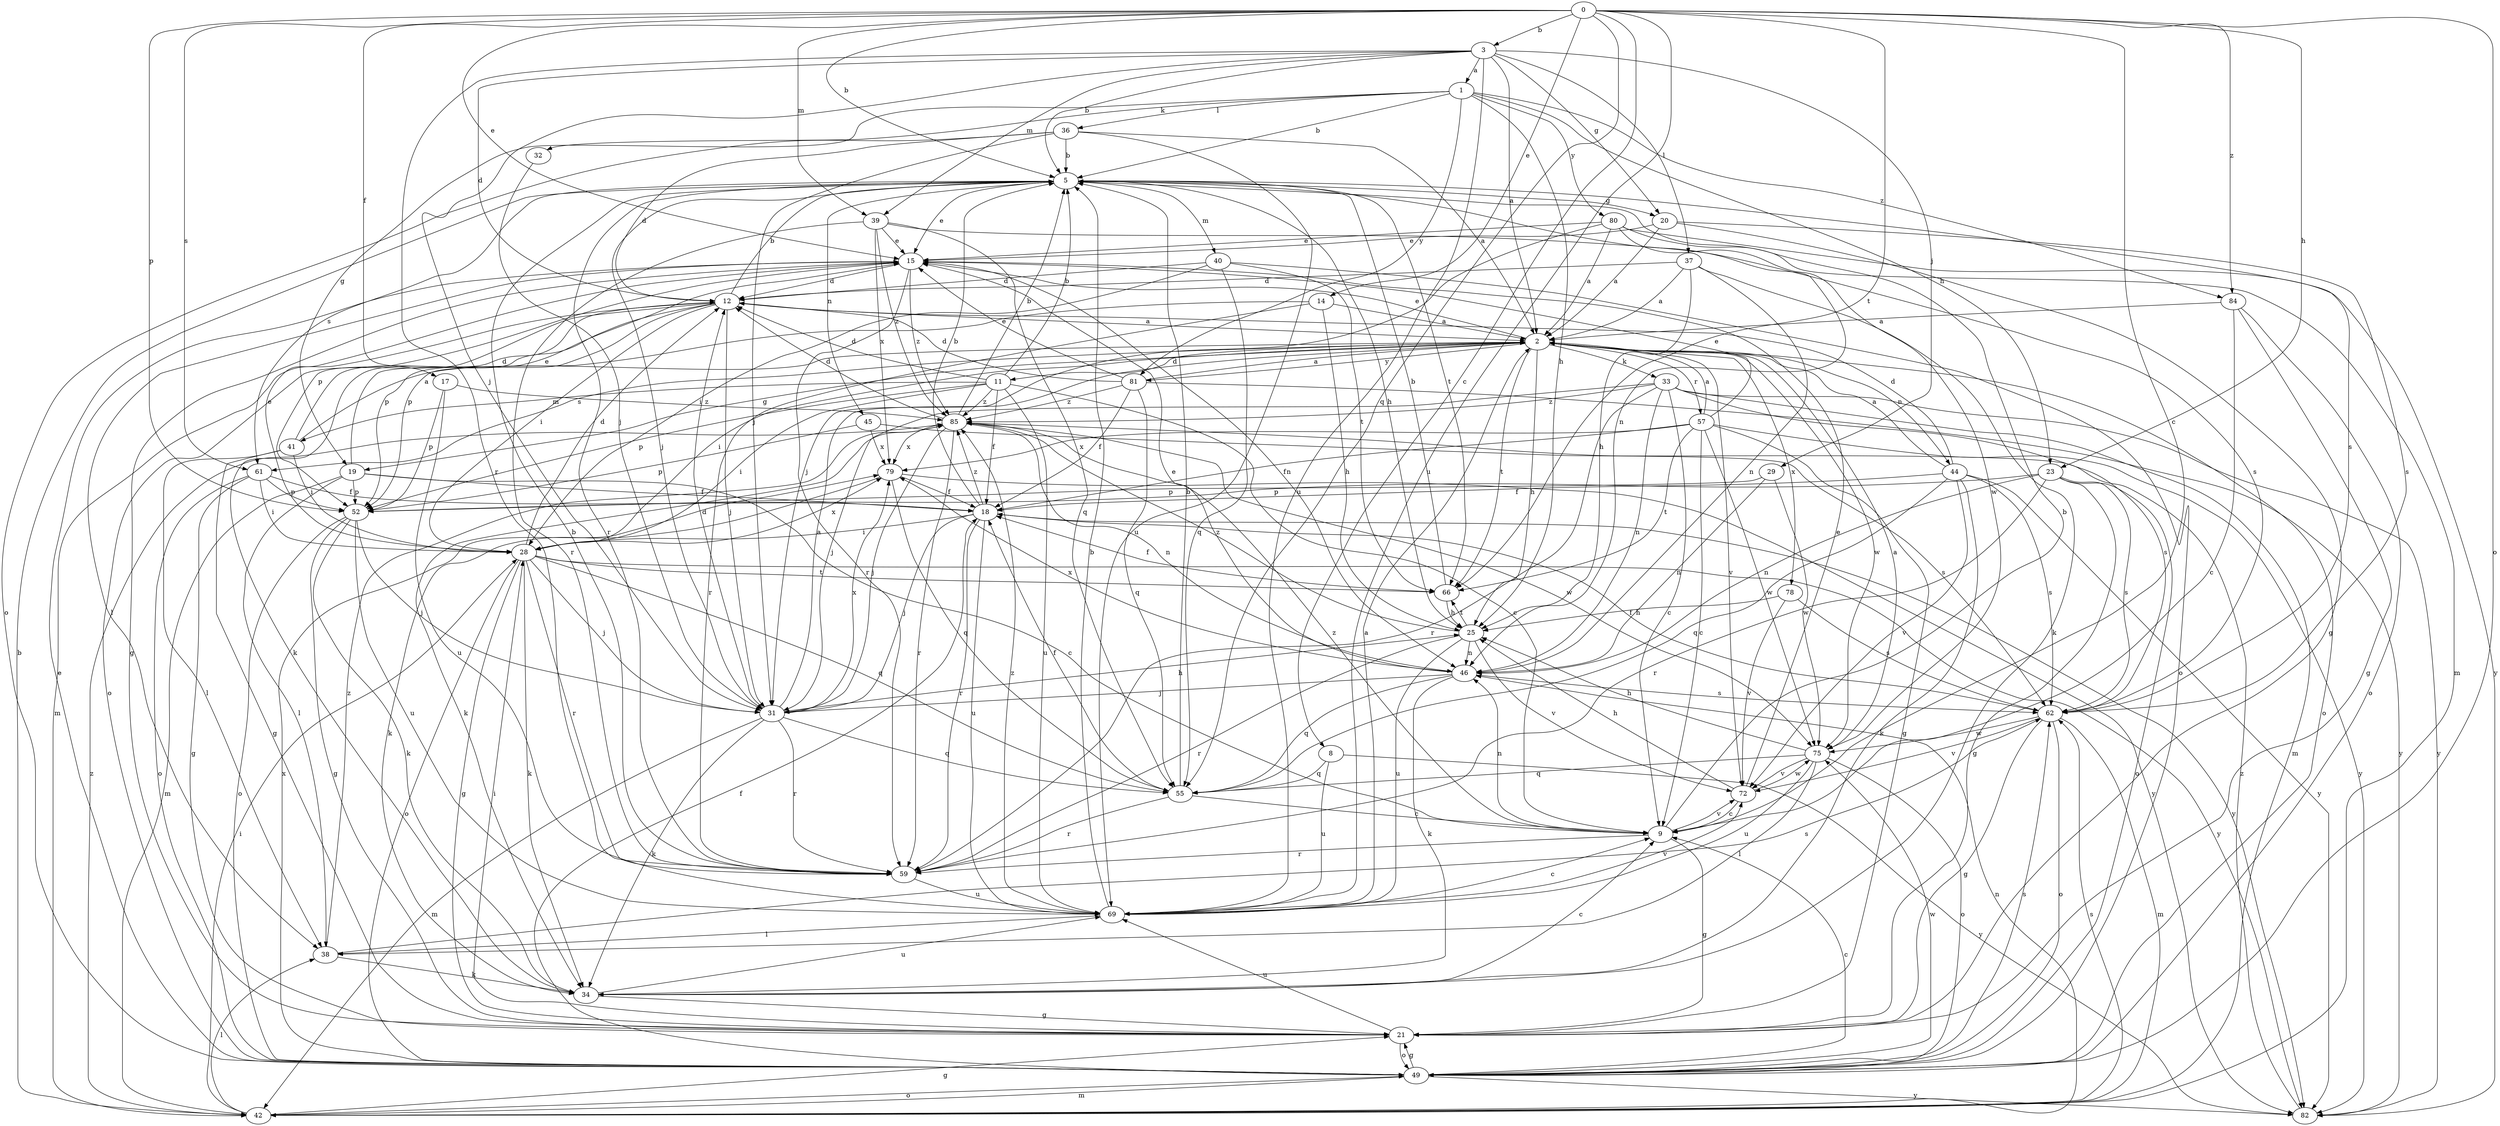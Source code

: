 strict digraph  {
0;
1;
2;
3;
5;
8;
9;
11;
12;
14;
15;
17;
18;
19;
20;
21;
23;
25;
28;
29;
31;
32;
33;
34;
36;
37;
38;
39;
40;
41;
42;
44;
45;
46;
49;
52;
55;
57;
59;
61;
62;
66;
69;
72;
75;
78;
79;
80;
81;
82;
84;
85;
0 -> 3  [label=b];
0 -> 5  [label=b];
0 -> 8  [label=c];
0 -> 9  [label=c];
0 -> 14  [label=e];
0 -> 15  [label=e];
0 -> 17  [label=f];
0 -> 23  [label=h];
0 -> 39  [label=m];
0 -> 49  [label=o];
0 -> 52  [label=p];
0 -> 55  [label=q];
0 -> 61  [label=s];
0 -> 66  [label=t];
0 -> 69  [label=u];
0 -> 84  [label=z];
1 -> 5  [label=b];
1 -> 19  [label=g];
1 -> 23  [label=h];
1 -> 25  [label=h];
1 -> 32  [label=k];
1 -> 36  [label=l];
1 -> 80  [label=y];
1 -> 81  [label=y];
1 -> 84  [label=z];
2 -> 11  [label=d];
2 -> 15  [label=e];
2 -> 19  [label=g];
2 -> 25  [label=h];
2 -> 28  [label=i];
2 -> 33  [label=k];
2 -> 44  [label=n];
2 -> 49  [label=o];
2 -> 57  [label=r];
2 -> 61  [label=s];
2 -> 66  [label=t];
2 -> 72  [label=v];
2 -> 75  [label=w];
2 -> 78  [label=x];
2 -> 81  [label=y];
3 -> 1  [label=a];
3 -> 2  [label=a];
3 -> 5  [label=b];
3 -> 12  [label=d];
3 -> 20  [label=g];
3 -> 29  [label=j];
3 -> 31  [label=j];
3 -> 37  [label=l];
3 -> 39  [label=m];
3 -> 59  [label=r];
3 -> 69  [label=u];
5 -> 15  [label=e];
5 -> 20  [label=g];
5 -> 25  [label=h];
5 -> 31  [label=j];
5 -> 40  [label=m];
5 -> 45  [label=n];
5 -> 46  [label=n];
5 -> 59  [label=r];
5 -> 61  [label=s];
5 -> 62  [label=s];
5 -> 66  [label=t];
8 -> 55  [label=q];
8 -> 69  [label=u];
8 -> 82  [label=y];
9 -> 5  [label=b];
9 -> 21  [label=g];
9 -> 46  [label=n];
9 -> 59  [label=r];
9 -> 72  [label=v];
9 -> 85  [label=z];
11 -> 5  [label=b];
11 -> 9  [label=c];
11 -> 12  [label=d];
11 -> 18  [label=f];
11 -> 28  [label=i];
11 -> 41  [label=m];
11 -> 52  [label=p];
11 -> 69  [label=u];
11 -> 85  [label=z];
12 -> 2  [label=a];
12 -> 5  [label=b];
12 -> 28  [label=i];
12 -> 31  [label=j];
12 -> 34  [label=k];
12 -> 42  [label=m];
12 -> 49  [label=o];
12 -> 52  [label=p];
14 -> 2  [label=a];
14 -> 25  [label=h];
14 -> 52  [label=p];
14 -> 59  [label=r];
15 -> 12  [label=d];
15 -> 21  [label=g];
15 -> 38  [label=l];
15 -> 46  [label=n];
15 -> 52  [label=p];
15 -> 59  [label=r];
15 -> 85  [label=z];
17 -> 52  [label=p];
17 -> 69  [label=u];
17 -> 85  [label=z];
18 -> 5  [label=b];
18 -> 28  [label=i];
18 -> 31  [label=j];
18 -> 59  [label=r];
18 -> 69  [label=u];
18 -> 82  [label=y];
18 -> 85  [label=z];
19 -> 9  [label=c];
19 -> 15  [label=e];
19 -> 18  [label=f];
19 -> 38  [label=l];
19 -> 42  [label=m];
19 -> 52  [label=p];
20 -> 2  [label=a];
20 -> 15  [label=e];
20 -> 21  [label=g];
20 -> 62  [label=s];
21 -> 28  [label=i];
21 -> 49  [label=o];
21 -> 69  [label=u];
23 -> 21  [label=g];
23 -> 46  [label=n];
23 -> 49  [label=o];
23 -> 52  [label=p];
23 -> 59  [label=r];
23 -> 62  [label=s];
25 -> 46  [label=n];
25 -> 59  [label=r];
25 -> 66  [label=t];
25 -> 69  [label=u];
25 -> 72  [label=v];
25 -> 85  [label=z];
28 -> 12  [label=d];
28 -> 15  [label=e];
28 -> 21  [label=g];
28 -> 31  [label=j];
28 -> 34  [label=k];
28 -> 49  [label=o];
28 -> 55  [label=q];
28 -> 59  [label=r];
28 -> 66  [label=t];
28 -> 79  [label=x];
28 -> 82  [label=y];
29 -> 46  [label=n];
29 -> 52  [label=p];
29 -> 75  [label=w];
31 -> 2  [label=a];
31 -> 12  [label=d];
31 -> 25  [label=h];
31 -> 34  [label=k];
31 -> 42  [label=m];
31 -> 55  [label=q];
31 -> 59  [label=r];
31 -> 79  [label=x];
32 -> 31  [label=j];
33 -> 9  [label=c];
33 -> 31  [label=j];
33 -> 42  [label=m];
33 -> 46  [label=n];
33 -> 59  [label=r];
33 -> 62  [label=s];
33 -> 82  [label=y];
33 -> 85  [label=z];
34 -> 9  [label=c];
34 -> 21  [label=g];
34 -> 69  [label=u];
36 -> 2  [label=a];
36 -> 5  [label=b];
36 -> 12  [label=d];
36 -> 31  [label=j];
36 -> 49  [label=o];
36 -> 69  [label=u];
37 -> 2  [label=a];
37 -> 12  [label=d];
37 -> 25  [label=h];
37 -> 34  [label=k];
37 -> 46  [label=n];
38 -> 34  [label=k];
38 -> 62  [label=s];
38 -> 85  [label=z];
39 -> 15  [label=e];
39 -> 55  [label=q];
39 -> 59  [label=r];
39 -> 62  [label=s];
39 -> 79  [label=x];
39 -> 85  [label=z];
40 -> 12  [label=d];
40 -> 28  [label=i];
40 -> 49  [label=o];
40 -> 55  [label=q];
40 -> 66  [label=t];
41 -> 2  [label=a];
41 -> 12  [label=d];
41 -> 21  [label=g];
41 -> 28  [label=i];
41 -> 38  [label=l];
42 -> 5  [label=b];
42 -> 21  [label=g];
42 -> 28  [label=i];
42 -> 38  [label=l];
42 -> 46  [label=n];
42 -> 49  [label=o];
42 -> 62  [label=s];
42 -> 85  [label=z];
44 -> 2  [label=a];
44 -> 12  [label=d];
44 -> 18  [label=f];
44 -> 34  [label=k];
44 -> 55  [label=q];
44 -> 62  [label=s];
44 -> 72  [label=v];
44 -> 82  [label=y];
45 -> 52  [label=p];
45 -> 62  [label=s];
45 -> 79  [label=x];
46 -> 15  [label=e];
46 -> 31  [label=j];
46 -> 34  [label=k];
46 -> 55  [label=q];
46 -> 62  [label=s];
46 -> 79  [label=x];
49 -> 9  [label=c];
49 -> 15  [label=e];
49 -> 18  [label=f];
49 -> 21  [label=g];
49 -> 42  [label=m];
49 -> 62  [label=s];
49 -> 75  [label=w];
49 -> 79  [label=x];
49 -> 82  [label=y];
52 -> 21  [label=g];
52 -> 31  [label=j];
52 -> 34  [label=k];
52 -> 49  [label=o];
52 -> 69  [label=u];
55 -> 5  [label=b];
55 -> 9  [label=c];
55 -> 18  [label=f];
55 -> 59  [label=r];
57 -> 2  [label=a];
57 -> 9  [label=c];
57 -> 15  [label=e];
57 -> 18  [label=f];
57 -> 21  [label=g];
57 -> 66  [label=t];
57 -> 75  [label=w];
57 -> 79  [label=x];
57 -> 82  [label=y];
59 -> 5  [label=b];
59 -> 69  [label=u];
61 -> 18  [label=f];
61 -> 21  [label=g];
61 -> 28  [label=i];
61 -> 49  [label=o];
61 -> 52  [label=p];
62 -> 18  [label=f];
62 -> 21  [label=g];
62 -> 42  [label=m];
62 -> 49  [label=o];
62 -> 72  [label=v];
62 -> 75  [label=w];
66 -> 5  [label=b];
66 -> 18  [label=f];
66 -> 25  [label=h];
69 -> 2  [label=a];
69 -> 5  [label=b];
69 -> 9  [label=c];
69 -> 38  [label=l];
69 -> 72  [label=v];
69 -> 85  [label=z];
72 -> 9  [label=c];
72 -> 15  [label=e];
72 -> 25  [label=h];
72 -> 75  [label=w];
75 -> 2  [label=a];
75 -> 25  [label=h];
75 -> 38  [label=l];
75 -> 49  [label=o];
75 -> 55  [label=q];
75 -> 69  [label=u];
75 -> 72  [label=v];
78 -> 25  [label=h];
78 -> 62  [label=s];
78 -> 72  [label=v];
79 -> 18  [label=f];
79 -> 34  [label=k];
79 -> 55  [label=q];
79 -> 82  [label=y];
80 -> 2  [label=a];
80 -> 15  [label=e];
80 -> 31  [label=j];
80 -> 42  [label=m];
80 -> 75  [label=w];
80 -> 82  [label=y];
81 -> 2  [label=a];
81 -> 12  [label=d];
81 -> 15  [label=e];
81 -> 18  [label=f];
81 -> 55  [label=q];
81 -> 82  [label=y];
81 -> 85  [label=z];
82 -> 85  [label=z];
84 -> 2  [label=a];
84 -> 9  [label=c];
84 -> 21  [label=g];
84 -> 49  [label=o];
85 -> 5  [label=b];
85 -> 12  [label=d];
85 -> 31  [label=j];
85 -> 34  [label=k];
85 -> 46  [label=n];
85 -> 59  [label=r];
85 -> 75  [label=w];
85 -> 79  [label=x];
}
